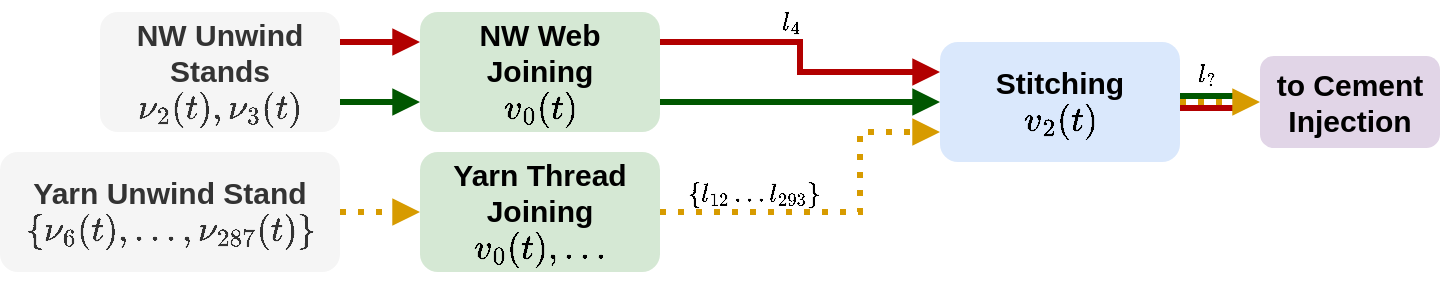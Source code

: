 <mxfile version="13.0.3" type="device" pages="4"><diagram id="JKKgPy_50I8xCxJ5_cCc" name="stitch"><mxGraphModel dx="719" dy="566" grid="1" gridSize="10" guides="1" tooltips="1" connect="1" arrows="1" fold="1" page="1" pageScale="1" pageWidth="1100" pageHeight="300" math="1" shadow="0"><root><mxCell id="w1l3fDcu_dDpE5I4-iQ_-0"/><mxCell id="w1l3fDcu_dDpE5I4-iQ_-1" parent="w1l3fDcu_dDpE5I4-iQ_-0"/><mxCell id="Tz-ZJ5rJv8kXLDb0r3Jy-0" value="" style="edgeStyle=orthogonalEdgeStyle;rounded=0;orthogonalLoop=1;jettySize=auto;html=1;endArrow=block;endFill=1;strokeColor=#B20000;strokeWidth=3;exitX=1;exitY=0.25;exitDx=0;exitDy=0;entryX=0;entryY=0.25;entryDx=0;entryDy=0;" parent="w1l3fDcu_dDpE5I4-iQ_-1" source="Tz-ZJ5rJv8kXLDb0r3Jy-2" target="Tz-ZJ5rJv8kXLDb0r3Jy-5" edge="1"><mxGeometry y="10" relative="1" as="geometry"><mxPoint as="offset"/></mxGeometry></mxCell><mxCell id="Tz-ZJ5rJv8kXLDb0r3Jy-1" style="edgeStyle=orthogonalEdgeStyle;rounded=0;orthogonalLoop=1;jettySize=auto;html=1;exitX=1;exitY=0.75;exitDx=0;exitDy=0;entryX=0;entryY=0.75;entryDx=0;entryDy=0;endArrow=block;endFill=1;strokeColor=#005700;strokeWidth=3;" parent="w1l3fDcu_dDpE5I4-iQ_-1" source="Tz-ZJ5rJv8kXLDb0r3Jy-2" target="Tz-ZJ5rJv8kXLDb0r3Jy-5" edge="1"><mxGeometry relative="1" as="geometry"/></mxCell><mxCell id="Tz-ZJ5rJv8kXLDb0r3Jy-2" value="&lt;b style=&quot;font-size: 15px&quot;&gt;NW Unwind Stands&lt;br&gt;&lt;/b&gt;\(\nu&lt;br&gt;_2(t),\nu_3(t)\)&lt;b style=&quot;font-size: 15px&quot;&gt;&lt;br&gt;&lt;/b&gt;" style="rounded=1;whiteSpace=wrap;html=1;fontSize=15;fillColor=#f5f5f5;strokeColor=none;fontColor=#333333;" parent="w1l3fDcu_dDpE5I4-iQ_-1" vertex="1"><mxGeometry x="190" y="85" width="120" height="60" as="geometry"/></mxCell><mxCell id="Tz-ZJ5rJv8kXLDb0r3Jy-5" value="&lt;b style=&quot;font-size: 15px&quot;&gt;NW Web Joining&lt;br&gt;&lt;/b&gt;&lt;span style=&quot;font-size: 15px&quot;&gt;\(v_0(t)\)&lt;br&gt;&lt;/span&gt;" style="rounded=1;whiteSpace=wrap;html=1;fontSize=15;fillColor=#d5e8d4;strokeColor=none;" parent="w1l3fDcu_dDpE5I4-iQ_-1" vertex="1"><mxGeometry x="350" y="85" width="120" height="60" as="geometry"/></mxCell><mxCell id="Tz-ZJ5rJv8kXLDb0r3Jy-6" value="" style="edgeStyle=orthogonalEdgeStyle;rounded=0;orthogonalLoop=1;jettySize=auto;elbow=vertical;html=1;endArrow=block;endFill=1;strokeColor=#B20000;strokeWidth=3;entryX=0;entryY=0.25;entryDx=0;entryDy=0;exitX=1;exitY=0.25;exitDx=0;exitDy=0;" parent="w1l3fDcu_dDpE5I4-iQ_-1" source="Tz-ZJ5rJv8kXLDb0r3Jy-5" target="Tz-ZJ5rJv8kXLDb0r3Jy-10" edge="1"><mxGeometry relative="1" as="geometry"><mxPoint x="530" y="100" as="sourcePoint"/></mxGeometry></mxCell><mxCell id="Tz-ZJ5rJv8kXLDb0r3Jy-7" value="\(l_4\)" style="edgeLabel;html=1;align=center;verticalAlign=middle;resizable=0;points=[];" parent="Tz-ZJ5rJv8kXLDb0r3Jy-6" vertex="1" connectable="0"><mxGeometry x="-0.356" y="-5" relative="1" as="geometry"><mxPoint x="14.29" y="-15" as="offset"/></mxGeometry></mxCell><mxCell id="Tz-ZJ5rJv8kXLDb0r3Jy-8" style="edgeStyle=orthogonalEdgeStyle;rounded=0;orthogonalLoop=1;jettySize=auto;html=1;exitX=1;exitY=0.75;exitDx=0;exitDy=0;entryX=0;entryY=0.5;entryDx=0;entryDy=0;endArrow=block;endFill=1;strokeColor=#005700;strokeWidth=3;" parent="w1l3fDcu_dDpE5I4-iQ_-1" source="Tz-ZJ5rJv8kXLDb0r3Jy-5" target="Tz-ZJ5rJv8kXLDb0r3Jy-10" edge="1"><mxGeometry relative="1" as="geometry"><Array as="points"/><mxPoint x="530" y="130" as="sourcePoint"/></mxGeometry></mxCell><mxCell id="Tz-ZJ5rJv8kXLDb0r3Jy-10" value="&lt;span style=&quot;font-size: 15px&quot;&gt;&lt;b&gt;Stitching&lt;br&gt;&lt;/b&gt;&lt;/span&gt;&lt;span style=&quot;font-size: 15px&quot;&gt;\(v_2(t)\)&lt;br&gt;&lt;/span&gt;" style="rounded=1;whiteSpace=wrap;html=1;fontSize=15;fillColor=#dae8fc;strokeColor=none;" parent="w1l3fDcu_dDpE5I4-iQ_-1" vertex="1"><mxGeometry x="610" y="100" width="120" height="60" as="geometry"/></mxCell><mxCell id="Tz-ZJ5rJv8kXLDb0r3Jy-11" value="\(\{l_{12}\dots l_{293}\}\)" style="edgeStyle=orthogonalEdgeStyle;rounded=0;orthogonalLoop=1;jettySize=auto;html=1;entryX=0;entryY=0.75;entryDx=0;entryDy=0;endArrow=block;endFill=1;strokeColor=#D79B00;strokeWidth=3;dashed=1;dashPattern=1 2;exitX=1;exitY=0.5;exitDx=0;exitDy=0;" parent="w1l3fDcu_dDpE5I4-iQ_-1" source="Tz-ZJ5rJv8kXLDb0r3Jy-14" target="Tz-ZJ5rJv8kXLDb0r3Jy-10" edge="1"><mxGeometry x="-0.478" y="9" relative="1" as="geometry"><Array as="points"><mxPoint x="570" y="185"/><mxPoint x="570" y="145"/></Array><mxPoint as="offset"/><mxPoint x="240" y="185" as="sourcePoint"/></mxGeometry></mxCell><mxCell id="Tz-ZJ5rJv8kXLDb0r3Jy-12" value="" style="edgeStyle=orthogonalEdgeStyle;rounded=0;orthogonalLoop=1;jettySize=auto;html=1;strokeWidth=3;endArrow=block;endFill=1;strokeColor=#D79B00;dashed=1;dashPattern=1 2;" parent="w1l3fDcu_dDpE5I4-iQ_-1" source="Tz-ZJ5rJv8kXLDb0r3Jy-13" target="Tz-ZJ5rJv8kXLDb0r3Jy-14" edge="1"><mxGeometry relative="1" as="geometry"/></mxCell><mxCell id="Tz-ZJ5rJv8kXLDb0r3Jy-13" value="&lt;b style=&quot;font-size: 15px&quot;&gt;Yarn Unwind Stand&lt;br&gt;&lt;/b&gt;\(\{\nu&lt;br&gt;_6(t),\dots,&lt;br&gt;\nu_{287}(t)\}\)&lt;b style=&quot;font-size: 15px&quot;&gt;&lt;br&gt;&lt;/b&gt;" style="rounded=1;whiteSpace=wrap;html=1;fontSize=15;fillColor=#f5f5f5;strokeColor=none;fontColor=#333333;" parent="w1l3fDcu_dDpE5I4-iQ_-1" vertex="1"><mxGeometry x="140" y="155" width="170" height="60" as="geometry"/></mxCell><mxCell id="Tz-ZJ5rJv8kXLDb0r3Jy-14" value="&lt;b style=&quot;font-size: 15px&quot;&gt;Yarn Thread Joining&lt;br&gt;&lt;/b&gt;&lt;span style=&quot;font-size: 15px&quot;&gt;\(v_0(t),\dots\)&lt;br&gt;&lt;/span&gt;" style="rounded=1;whiteSpace=wrap;html=1;fontSize=15;fillColor=#d5e8d4;strokeColor=none;" parent="w1l3fDcu_dDpE5I4-iQ_-1" vertex="1"><mxGeometry x="350" y="155" width="120" height="60" as="geometry"/></mxCell><mxCell id="Tz-ZJ5rJv8kXLDb0r3Jy-15" value="" style="group;rounded=1;glass=0;fillColor=none;gradientColor=#ffffff;" parent="w1l3fDcu_dDpE5I4-iQ_-1" vertex="1" connectable="0"><mxGeometry x="730" y="127" width="40" height="6" as="geometry"/></mxCell><mxCell id="Tz-ZJ5rJv8kXLDb0r3Jy-16" value="" style="endArrow=none;html=1;strokeColor=#005700;fillColor=#e51400;strokeWidth=3;" parent="Tz-ZJ5rJv8kXLDb0r3Jy-15" edge="1"><mxGeometry width="50" height="50" relative="1" as="geometry"><mxPoint as="sourcePoint"/><mxPoint x="30" as="targetPoint"/></mxGeometry></mxCell><mxCell id="Tz-ZJ5rJv8kXLDb0r3Jy-17" value="" style="endArrow=none;html=1;strokeColor=#B20000;fillColor=#008a00;strokeWidth=3;" parent="Tz-ZJ5rJv8kXLDb0r3Jy-15" edge="1"><mxGeometry width="50" height="50" relative="1" as="geometry"><mxPoint y="6" as="sourcePoint"/><mxPoint x="30" y="6" as="targetPoint"/></mxGeometry></mxCell><mxCell id="Tz-ZJ5rJv8kXLDb0r3Jy-18" value="\(l_?\)" style="endArrow=block;html=1;strokeColor=#d79b00;strokeWidth=3;endFill=1;fillColor=#ffe6cc;dashed=1;dashPattern=1 2;" parent="Tz-ZJ5rJv8kXLDb0r3Jy-15" edge="1"><mxGeometry x="-0.35" y="14" width="50" height="50" relative="1" as="geometry"><mxPoint y="3" as="sourcePoint"/><mxPoint x="40" y="3" as="targetPoint"/><mxPoint as="offset"/></mxGeometry></mxCell><mxCell id="QJAlsHK8XKYIMUlWQ9b4-0" value="&lt;b style=&quot;font-size: 15px&quot;&gt;to Cement Injection&lt;/b&gt;" style="rounded=1;whiteSpace=wrap;html=1;fillColor=#e1d5e7;strokeColor=none;fontSize=15;" parent="w1l3fDcu_dDpE5I4-iQ_-1" vertex="1"><mxGeometry x="770" y="107" width="90" height="46" as="geometry"/></mxCell></root></mxGraphModel></diagram><diagram id="wMBelZxtmnWiqFNLNkN6" name="inject_profile"><mxGraphModel dx="719" dy="566" grid="1" gridSize="10" guides="1" tooltips="1" connect="1" arrows="1" fold="1" page="1" pageScale="1" pageWidth="1500" pageHeight="300" math="1" shadow="0"><root><mxCell id="0"/><mxCell id="1" parent="0"/><mxCell id="MJzxs2Lfnzk4KN6aGnt_-4" value="" style="edgeStyle=orthogonalEdgeStyle;rounded=0;orthogonalLoop=1;jettySize=auto;html=1;endArrow=block;endFill=1;strokeColor=#404040;strokeWidth=3;" parent="1" source="w7BizY4V1s4jJk0RAYbF-1" target="MJzxs2Lfnzk4KN6aGnt_-3" edge="1"><mxGeometry relative="1" as="geometry"/></mxCell><mxCell id="w7BizY4V1s4jJk0RAYbF-1" value="&lt;span style=&quot;font-size: 15px&quot;&gt;&lt;b&gt;Powder Silo Filling&lt;/b&gt;&lt;br&gt;\(p_0(t)\)&lt;br&gt;&lt;/span&gt;" style="rounded=1;whiteSpace=wrap;html=1;fontSize=15;fillColor=#d5e8d4;strokeColor=none;" parent="1" vertex="1"><mxGeometry x="39" y="75" width="120" height="60" as="geometry"/></mxCell><mxCell id="MJzxs2Lfnzk4KN6aGnt_-7" value="\(l_?\)" style="edgeStyle=orthogonalEdgeStyle;rounded=0;orthogonalLoop=1;jettySize=auto;html=1;endArrow=block;endFill=1;strokeColor=#404040;strokeWidth=3;" parent="1" source="MJzxs2Lfnzk4KN6aGnt_-3" target="MJzxs2Lfnzk4KN6aGnt_-6" edge="1"><mxGeometry y="10" relative="1" as="geometry"><mxPoint as="offset"/></mxGeometry></mxCell><mxCell id="MJzxs2Lfnzk4KN6aGnt_-3" value="&lt;span style=&quot;font-size: 15px&quot;&gt;&lt;b&gt;Powder Silo&lt;br&gt;&lt;/b&gt;&lt;/span&gt;&lt;span style=&quot;font-size: 15px&quot;&gt;\(\nu_3(t)\)&lt;br&gt;&lt;/span&gt;" style="rounded=1;whiteSpace=wrap;html=1;fontSize=15;fillColor=#f5f5f5;strokeColor=none;fontColor=#333333;glass=0;" parent="1" vertex="1"><mxGeometry x="199" y="75" width="120" height="60" as="geometry"/></mxCell><mxCell id="MJzxs2Lfnzk4KN6aGnt_-9" value="\(l_?\)" style="edgeStyle=orthogonalEdgeStyle;rounded=0;orthogonalLoop=1;jettySize=auto;html=1;exitX=1;exitY=0.5;exitDx=0;exitDy=0;entryX=0;entryY=0.25;entryDx=0;entryDy=0;endArrow=block;endFill=1;strokeColor=#404040;strokeWidth=3;" parent="1" source="MJzxs2Lfnzk4KN6aGnt_-6" target="MJzxs2Lfnzk4KN6aGnt_-19" edge="1"><mxGeometry x="-0.111" y="10" relative="1" as="geometry"><mxPoint x="569" y="90" as="targetPoint"/><mxPoint as="offset"/></mxGeometry></mxCell><mxCell id="MJzxs2Lfnzk4KN6aGnt_-6" value="&lt;span style=&quot;font-size: 15px&quot;&gt;&lt;b&gt;Powder Pressure Vessel&lt;br&gt;&lt;/b&gt;&lt;/span&gt;&lt;span style=&quot;font-size: 15px&quot;&gt;\(\nu_3(t)\)&lt;br&gt;&lt;/span&gt;" style="rounded=1;whiteSpace=wrap;html=1;fontSize=15;fillColor=#f5f5f5;strokeColor=none;fontColor=#333333;glass=0;" parent="1" vertex="1"><mxGeometry x="359" y="75" width="120" height="60" as="geometry"/></mxCell><mxCell id="MJzxs2Lfnzk4KN6aGnt_-20" value="" style="group;rounded=1;glass=0;fillColor=none;gradientColor=#ffffff;" parent="1" vertex="1" connectable="0"><mxGeometry x="659" y="117" width="60" height="6" as="geometry"/></mxCell><mxCell id="MJzxs2Lfnzk4KN6aGnt_-21" value="" style="endArrow=none;html=1;strokeWidth=3;strokeColor=#404040;" parent="MJzxs2Lfnzk4KN6aGnt_-20" edge="1"><mxGeometry width="50" height="50" relative="1" as="geometry"><mxPoint y="3" as="sourcePoint"/><mxPoint x="53.01" y="3" as="targetPoint"/></mxGeometry></mxCell><mxCell id="MJzxs2Lfnzk4KN6aGnt_-22" value="" style="endArrow=none;html=1;strokeColor=#005700;fillColor=#e51400;strokeWidth=3;" parent="MJzxs2Lfnzk4KN6aGnt_-20" edge="1"><mxGeometry width="50" height="50" relative="1" as="geometry"><mxPoint x="1.165" as="sourcePoint"/><mxPoint x="50" as="targetPoint"/></mxGeometry></mxCell><mxCell id="MJzxs2Lfnzk4KN6aGnt_-23" value="" style="endArrow=none;html=1;strokeColor=#B20000;fillColor=#008a00;strokeWidth=3;" parent="MJzxs2Lfnzk4KN6aGnt_-20" edge="1"><mxGeometry width="50" height="50" relative="1" as="geometry"><mxPoint x="1.165" y="6" as="sourcePoint"/><mxPoint x="50" y="6" as="targetPoint"/></mxGeometry></mxCell><mxCell id="MJzxs2Lfnzk4KN6aGnt_-24" value="\(l_?\)" style="endArrow=block;html=1;strokeColor=#d79b00;strokeWidth=3;endFill=1;fillColor=#ffe6cc;dashed=1;dashPattern=1 2;" parent="MJzxs2Lfnzk4KN6aGnt_-20" edge="1"><mxGeometry x="-0.03" y="13" width="50" height="50" relative="1" as="geometry"><mxPoint x="1.748" y="3" as="sourcePoint"/><mxPoint x="60" y="3" as="targetPoint"/><mxPoint as="offset"/></mxGeometry></mxCell><mxCell id="MJzxs2Lfnzk4KN6aGnt_-19" value="&lt;span style=&quot;font-size: 15px&quot;&gt;&lt;b&gt;Cement Injection&lt;/b&gt;&lt;br&gt;\(v_?(t)\)&lt;br&gt;&lt;/span&gt;" style="rounded=1;whiteSpace=wrap;html=1;fillColor=#e1d5e7;strokeColor=none;fontSize=15;glass=0;" parent="1" vertex="1"><mxGeometry x="549" y="90" width="120" height="60" as="geometry"/></mxCell><mxCell id="MJzxs2Lfnzk4KN6aGnt_-25" value="&lt;span style=&quot;font-size: 15px&quot;&gt;&lt;b&gt;to Profile Measurement&lt;/b&gt;&lt;br&gt;&lt;/span&gt;" style="rounded=1;whiteSpace=wrap;html=1;fontSize=15;fillColor=#d5e8d4;strokeColor=none;glass=0;" parent="1" vertex="1"><mxGeometry x="719" y="100" width="111" height="40" as="geometry"/></mxCell><mxCell id="yoRyks4r6f-4f_jc2xht-2" value="" style="group;rounded=1;glass=0;strokeColor=none;fillColor=none;gradientColor=none;" parent="1" vertex="1" connectable="0"><mxGeometry x="500" y="132" width="49" height="6" as="geometry"/></mxCell><mxCell id="yoRyks4r6f-4f_jc2xht-3" value="" style="endArrow=none;html=1;strokeColor=#005700;fillColor=#e51400;strokeWidth=3;rounded=0;edgeStyle=orthogonalEdgeStyle;" parent="yoRyks4r6f-4f_jc2xht-2" edge="1"><mxGeometry width="50" height="50" relative="1" as="geometry"><mxPoint x="-20" y="45" as="sourcePoint"/><mxPoint x="40" as="targetPoint"/><Array as="points"><mxPoint x="-20" y="45"/><mxPoint x="17" y="45"/><mxPoint x="17"/></Array></mxGeometry></mxCell><mxCell id="yoRyks4r6f-4f_jc2xht-4" value="" style="endArrow=none;html=1;strokeColor=#B20000;fillColor=#008a00;strokeWidth=3;rounded=0;edgeStyle=orthogonalEdgeStyle;" parent="yoRyks4r6f-4f_jc2xht-2" edge="1"><mxGeometry width="50" height="50" relative="1" as="geometry"><mxPoint x="-20" y="51" as="sourcePoint"/><mxPoint x="40" y="6" as="targetPoint"/><Array as="points"><mxPoint x="-20" y="51"/><mxPoint x="23" y="51"/><mxPoint x="23" y="6"/></Array></mxGeometry></mxCell><mxCell id="yoRyks4r6f-4f_jc2xht-5" value="" style="endArrow=block;html=1;strokeColor=#d79b00;strokeWidth=3;endFill=1;fillColor=#ffe6cc;dashed=1;dashPattern=1 2;startArrow=none;startFill=0;edgeStyle=orthogonalEdgeStyle;rounded=0;" parent="yoRyks4r6f-4f_jc2xht-2" edge="1"><mxGeometry width="50" height="50" relative="1" as="geometry"><mxPoint x="-20" y="48" as="sourcePoint"/><mxPoint x="49" y="3" as="targetPoint"/><Array as="points"><mxPoint x="20" y="48"/><mxPoint x="20" y="3"/></Array></mxGeometry></mxCell><mxCell id="auGdn2g4cNqydlVKq1-I-1" value="&lt;span style=&quot;font-size: 15px&quot;&gt;&lt;b&gt;from&lt;br&gt;Stitching&lt;/b&gt;&lt;br&gt;&lt;/span&gt;" style="rounded=1;whiteSpace=wrap;html=1;fontSize=15;fillColor=#dae8fc;strokeColor=none;" parent="1" vertex="1"><mxGeometry x="400" y="160" width="80" height="40" as="geometry"/></mxCell></root></mxGraphModel></diagram><diagram id="Y3f6xJqV7iTPbuo54KOe" name="inspect"><mxGraphModel dx="719" dy="566" grid="1" gridSize="10" guides="1" tooltips="1" connect="1" arrows="1" fold="1" page="1" pageScale="1" pageWidth="1100" pageHeight="300" math="1" shadow="0"><root><mxCell id="vgQ5d3wI_0QGV-MMp8CP-0"/><mxCell id="vgQ5d3wI_0QGV-MMp8CP-1" parent="vgQ5d3wI_0QGV-MMp8CP-0"/><mxCell id="0bPRZ6IQDgo_iH5Azdmj-0" value="" style="group;rounded=1;glass=0;fillColor=none;gradientColor=#ffffff;" parent="vgQ5d3wI_0QGV-MMp8CP-1" vertex="1" connectable="0"><mxGeometry x="661" y="98" width="61" height="6" as="geometry"/></mxCell><mxCell id="0bPRZ6IQDgo_iH5Azdmj-1" value="" style="endArrow=none;html=1;strokeWidth=3;strokeColor=#404040;" parent="0bPRZ6IQDgo_iH5Azdmj-0" edge="1"><mxGeometry width="50" height="50" relative="1" as="geometry"><mxPoint x="1.184" y="3" as="sourcePoint"/><mxPoint x="53.893" y="3" as="targetPoint"/></mxGeometry></mxCell><mxCell id="0bPRZ6IQDgo_iH5Azdmj-2" value="" style="endArrow=none;html=1;strokeColor=#005700;fillColor=#e51400;strokeWidth=3;" parent="0bPRZ6IQDgo_iH5Azdmj-0" edge="1"><mxGeometry x="0.231" y="-13" width="50" height="50" relative="1" as="geometry"><mxPoint x="1.184" as="sourcePoint"/><mxPoint x="48.021" as="targetPoint"/><mxPoint as="offset"/></mxGeometry></mxCell><mxCell id="0bPRZ6IQDgo_iH5Azdmj-3" value="" style="endArrow=none;html=1;strokeColor=#B20000;fillColor=#008a00;strokeWidth=3;" parent="0bPRZ6IQDgo_iH5Azdmj-0" edge="1"><mxGeometry width="50" height="50" relative="1" as="geometry"><mxPoint x="1.184" y="6" as="sourcePoint"/><mxPoint x="48.021" y="6" as="targetPoint"/></mxGeometry></mxCell><mxCell id="0bPRZ6IQDgo_iH5Azdmj-4" value="\(l_?\)" style="endArrow=block;html=1;strokeColor=#d79b00;strokeWidth=3;endFill=1;fillColor=#ffe6cc;dashed=1;dashPattern=1 2;" parent="0bPRZ6IQDgo_iH5Azdmj-0" edge="1"><mxGeometry x="-0.047" y="14" width="50" height="50" relative="1" as="geometry"><mxPoint x="1.777" y="3" as="sourcePoint"/><mxPoint x="61" y="3" as="targetPoint"/><mxPoint as="offset"/></mxGeometry></mxCell><mxCell id="0bPRZ6IQDgo_iH5Azdmj-5" value="" style="group;rounded=1;glass=0;strokeColor=none;fillColor=none;gradientColor=none;rotation=90;" parent="vgQ5d3wI_0QGV-MMp8CP-1" vertex="1" connectable="0"><mxGeometry x="425" y="137" width="50.5" height="6" as="geometry"/></mxCell><mxCell id="0bPRZ6IQDgo_iH5Azdmj-6" value="" style="endArrow=none;html=1;strokeWidth=3;strokeColor=#404040;" parent="0bPRZ6IQDgo_iH5Azdmj-5" edge="1"><mxGeometry width="50" height="50" relative="1" as="geometry"><mxPoint x="25" y="-20" as="sourcePoint"/><mxPoint x="25" y="24" as="targetPoint"/></mxGeometry></mxCell><mxCell id="0bPRZ6IQDgo_iH5Azdmj-7" value="No" style="endArrow=none;html=1;strokeColor=#005700;fillColor=#e51400;strokeWidth=3;" parent="0bPRZ6IQDgo_iH5Azdmj-5" edge="1"><mxGeometry x="0.263" y="11" width="50" height="50" relative="1" as="geometry"><mxPoint x="28" y="-20" as="sourcePoint"/><mxPoint x="28" y="18" as="targetPoint"/><mxPoint as="offset"/></mxGeometry></mxCell><mxCell id="0bPRZ6IQDgo_iH5Azdmj-8" value="" style="endArrow=none;html=1;strokeColor=#B20000;fillColor=#008a00;strokeWidth=3;" parent="0bPRZ6IQDgo_iH5Azdmj-5" edge="1"><mxGeometry width="50" height="50" relative="1" as="geometry"><mxPoint x="22" y="-20" as="sourcePoint"/><mxPoint x="22" y="18" as="targetPoint"/></mxGeometry></mxCell><mxCell id="0bPRZ6IQDgo_iH5Azdmj-9" value="" style="endArrow=block;html=1;strokeColor=#d79b00;strokeWidth=3;endFill=1;fillColor=#ffe6cc;dashed=1;dashPattern=1 2;" parent="0bPRZ6IQDgo_iH5Azdmj-5" edge="1"><mxGeometry width="50" height="50" relative="1" as="geometry"><mxPoint x="25" y="-20" as="sourcePoint"/><mxPoint x="25" y="31" as="targetPoint"/></mxGeometry></mxCell><mxCell id="0bPRZ6IQDgo_iH5Azdmj-10" value="" style="group;rounded=1;glass=0;fillColor=none;gradientColor=#ffffff;" parent="vgQ5d3wI_0QGV-MMp8CP-1" vertex="1" connectable="0"><mxGeometry x="491" y="98" width="61" height="6" as="geometry"/></mxCell><mxCell id="0bPRZ6IQDgo_iH5Azdmj-11" value="" style="endArrow=none;html=1;strokeWidth=3;strokeColor=#404040;" parent="0bPRZ6IQDgo_iH5Azdmj-10" edge="1"><mxGeometry width="50" height="50" relative="1" as="geometry"><mxPoint x="1.184" y="3" as="sourcePoint"/><mxPoint x="53.893" y="3" as="targetPoint"/></mxGeometry></mxCell><mxCell id="0bPRZ6IQDgo_iH5Azdmj-12" value="Yes" style="endArrow=none;html=1;strokeColor=#005700;fillColor=#e51400;strokeWidth=3;" parent="0bPRZ6IQDgo_iH5Azdmj-10" edge="1"><mxGeometry x="0.102" y="-14" width="50" height="50" relative="1" as="geometry"><mxPoint x="1.184" as="sourcePoint"/><mxPoint x="48.021" as="targetPoint"/><mxPoint as="offset"/></mxGeometry></mxCell><mxCell id="0bPRZ6IQDgo_iH5Azdmj-13" value="" style="endArrow=none;html=1;strokeColor=#B20000;fillColor=#008a00;strokeWidth=3;" parent="0bPRZ6IQDgo_iH5Azdmj-10" edge="1"><mxGeometry width="50" height="50" relative="1" as="geometry"><mxPoint x="1.184" y="6" as="sourcePoint"/><mxPoint x="48.021" y="6" as="targetPoint"/></mxGeometry></mxCell><mxCell id="0bPRZ6IQDgo_iH5Azdmj-14" value="\(l_?\)" style="endArrow=block;html=1;strokeColor=#d79b00;strokeWidth=3;endFill=1;fillColor=#ffe6cc;dashed=1;dashPattern=1 2;" parent="0bPRZ6IQDgo_iH5Azdmj-10" edge="1"><mxGeometry x="-0.216" y="13" width="50" height="50" relative="1" as="geometry"><mxPoint x="1.777" y="3" as="sourcePoint"/><mxPoint x="61" y="3" as="targetPoint"/><mxPoint as="offset"/></mxGeometry></mxCell><mxCell id="0bPRZ6IQDgo_iH5Azdmj-15" value="" style="group;rounded=1;glass=0;fillColor=none;gradientColor=#ffffff;" parent="vgQ5d3wI_0QGV-MMp8CP-1" vertex="1" connectable="0"><mxGeometry x="160" y="98" width="60" height="6" as="geometry"/></mxCell><mxCell id="0bPRZ6IQDgo_iH5Azdmj-16" value="" style="endArrow=none;html=1;strokeWidth=3;strokeColor=#404040;" parent="0bPRZ6IQDgo_iH5Azdmj-15" edge="1"><mxGeometry width="50" height="50" relative="1" as="geometry"><mxPoint y="3" as="sourcePoint"/><mxPoint x="53.01" y="3" as="targetPoint"/></mxGeometry></mxCell><mxCell id="0bPRZ6IQDgo_iH5Azdmj-17" value="" style="endArrow=none;html=1;strokeColor=#005700;fillColor=#e51400;strokeWidth=3;" parent="0bPRZ6IQDgo_iH5Azdmj-15" edge="1"><mxGeometry width="50" height="50" relative="1" as="geometry"><mxPoint x="1.165" as="sourcePoint"/><mxPoint x="50" as="targetPoint"/></mxGeometry></mxCell><mxCell id="0bPRZ6IQDgo_iH5Azdmj-18" value="" style="endArrow=none;html=1;strokeColor=#B20000;fillColor=#008a00;strokeWidth=3;" parent="0bPRZ6IQDgo_iH5Azdmj-15" edge="1"><mxGeometry width="50" height="50" relative="1" as="geometry"><mxPoint x="1.165" y="6" as="sourcePoint"/><mxPoint x="50" y="6" as="targetPoint"/></mxGeometry></mxCell><mxCell id="0bPRZ6IQDgo_iH5Azdmj-19" value="\(l_?\)" style="endArrow=block;html=1;strokeColor=#d79b00;strokeWidth=3;endFill=1;fillColor=#ffe6cc;dashed=1;dashPattern=1 2;" parent="0bPRZ6IQDgo_iH5Azdmj-15" edge="1"><mxGeometry x="-0.03" y="13" width="50" height="50" relative="1" as="geometry"><mxPoint x="1.748" y="3" as="sourcePoint"/><mxPoint x="60" y="3" as="targetPoint"/><mxPoint as="offset"/></mxGeometry></mxCell><mxCell id="0bPRZ6IQDgo_iH5Azdmj-20" value="" style="group;rounded=1;glass=0;fillColor=none;gradientColor=#ffffff;" parent="vgQ5d3wI_0QGV-MMp8CP-1" vertex="1" connectable="0"><mxGeometry x="291" y="98" width="104" height="6" as="geometry"/></mxCell><mxCell id="0bPRZ6IQDgo_iH5Azdmj-21" value="" style="endArrow=none;html=1;strokeWidth=3;strokeColor=#404040;" parent="0bPRZ6IQDgo_iH5Azdmj-20" edge="1"><mxGeometry width="50" height="50" relative="1" as="geometry"><mxPoint y="3" as="sourcePoint"/><mxPoint x="91.883" y="3" as="targetPoint"/></mxGeometry></mxCell><mxCell id="0bPRZ6IQDgo_iH5Azdmj-22" value="" style="endArrow=none;html=1;strokeColor=#005700;fillColor=#e51400;strokeWidth=3;" parent="0bPRZ6IQDgo_iH5Azdmj-20" edge="1"><mxGeometry width="50" height="50" relative="1" as="geometry"><mxPoint x="2.019" as="sourcePoint"/><mxPoint x="92.893" as="targetPoint"/></mxGeometry></mxCell><mxCell id="0bPRZ6IQDgo_iH5Azdmj-23" value="" style="endArrow=none;html=1;strokeColor=#B20000;fillColor=#008a00;strokeWidth=3;" parent="0bPRZ6IQDgo_iH5Azdmj-20" edge="1"><mxGeometry width="50" height="50" relative="1" as="geometry"><mxPoint x="2.019" y="6" as="sourcePoint"/><mxPoint x="92.893" y="6" as="targetPoint"/></mxGeometry></mxCell><mxCell id="0bPRZ6IQDgo_iH5Azdmj-24" value="\(l_?\)" style="endArrow=block;html=1;strokeColor=#d79b00;strokeWidth=3;endFill=1;fillColor=#ffe6cc;dashed=1;dashPattern=1 2;" parent="0bPRZ6IQDgo_iH5Azdmj-20" edge="1"><mxGeometry x="0.4" y="15" width="50" height="50" relative="1" as="geometry"><mxPoint x="3.029" y="3" as="sourcePoint"/><mxPoint x="104" y="3" as="targetPoint"/><mxPoint as="offset"/></mxGeometry></mxCell><mxCell id="0bPRZ6IQDgo_iH5Azdmj-25" value="&lt;b style=&quot;font-size: 15px&quot;&gt;Profile Measurement&lt;br&gt;&lt;/b&gt;&lt;span style=&quot;font-size: 15px&quot;&gt;\(v_0(t)\)&lt;br&gt;&lt;/span&gt;" style="rounded=1;whiteSpace=wrap;html=1;fontSize=15;fillColor=#d5e8d4;strokeColor=none;glass=0;" parent="vgQ5d3wI_0QGV-MMp8CP-1" vertex="1"><mxGeometry x="220" y="71" width="120" height="60" as="geometry"/></mxCell><mxCell id="0bPRZ6IQDgo_iH5Azdmj-26" value="&lt;b&gt;Surface&lt;br&gt;Coating?&lt;/b&gt;" style="rhombus;whiteSpace=wrap;html=1;rounded=1;glass=0;fillColor=#b0e3e6;strokeColor=none;" parent="vgQ5d3wI_0QGV-MMp8CP-1" vertex="1"><mxGeometry x="390" y="71" width="120" height="60" as="geometry"/></mxCell><mxCell id="0bPRZ6IQDgo_iH5Azdmj-27" value="&lt;span style=&quot;font-size: 15px&quot;&gt;&lt;b&gt;Uncoated Rewind Stand&lt;br&gt;&lt;/b&gt;\(y(t)\)&lt;br&gt;&lt;/span&gt;" style="rounded=1;whiteSpace=wrap;html=1;fontSize=15;fillColor=#d5e8d4;strokeColor=none;glass=0;" parent="vgQ5d3wI_0QGV-MMp8CP-1" vertex="1"><mxGeometry x="390" y="168" width="120" height="60" as="geometry"/></mxCell><mxCell id="0bPRZ6IQDgo_iH5Azdmj-28" value="&lt;b style=&quot;font-size: 15px&quot;&gt;to Coating&lt;/b&gt;" style="rounded=1;whiteSpace=wrap;html=1;fillColor=#FFADAD;strokeColor=none;comic=0;shadow=0;fontSize=15;" parent="vgQ5d3wI_0QGV-MMp8CP-1" vertex="1"><mxGeometry x="722" y="81" width="89" height="40" as="geometry"/></mxCell><mxCell id="0bPRZ6IQDgo_iH5Azdmj-29" value="&lt;span style=&quot;font-size: 15px&quot;&gt;&lt;b&gt;Filled NW Accumulator&lt;br&gt;&lt;/b&gt;&lt;/span&gt;&lt;span style=&quot;font-size: 15px&quot;&gt;\(\nu_3(t)\)&lt;br&gt;&lt;/span&gt;" style="rounded=1;whiteSpace=wrap;html=1;fontSize=15;fillColor=#f5f5f5;strokeColor=none;fontColor=#333333;" parent="vgQ5d3wI_0QGV-MMp8CP-1" vertex="1"><mxGeometry x="552" y="71" width="120" height="60" as="geometry"/></mxCell><mxCell id="hRUotKha634UHRRknmEq-0" value="&lt;b style=&quot;font-size: 15px&quot;&gt;from Cement Injection&lt;/b&gt;" style="rounded=1;whiteSpace=wrap;html=1;fillColor=#e1d5e7;strokeColor=none;fontSize=15;" parent="vgQ5d3wI_0QGV-MMp8CP-1" vertex="1"><mxGeometry x="60" y="78" width="102" height="46" as="geometry"/></mxCell></root></mxGraphModel></diagram><diagram id="5L5NthLKh6d3KR_a2lFi" name="accum_coat"><mxGraphModel dx="719" dy="566" grid="1" gridSize="10" guides="1" tooltips="1" connect="1" arrows="1" fold="1" page="1" pageScale="1" pageWidth="1100" pageHeight="300" math="1" shadow="0"><root><mxCell id="HTX0Y7cUQWI6g105RLPq-0"/><mxCell id="HTX0Y7cUQWI6g105RLPq-1" style="" parent="HTX0Y7cUQWI6g105RLPq-0"/><mxCell id="O6lVlvTps9wmnihtvnmK-16" value="" style="group;rounded=1;glass=0;fillColor=none;gradientColor=#ffffff;" parent="HTX0Y7cUQWI6g105RLPq-1" vertex="1" connectable="0"><mxGeometry x="260" y="132" width="103" height="6" as="geometry"/></mxCell><mxCell id="O6lVlvTps9wmnihtvnmK-17" value="" style="endArrow=none;html=1;strokeWidth=3;strokeColor=#404040;" parent="O6lVlvTps9wmnihtvnmK-16" edge="1"><mxGeometry width="50" height="50" relative="1" as="geometry"><mxPoint y="3" as="sourcePoint"/><mxPoint x="91" y="3" as="targetPoint"/></mxGeometry></mxCell><mxCell id="O6lVlvTps9wmnihtvnmK-18" value="" style="endArrow=none;html=1;strokeColor=#005700;fillColor=#e51400;strokeWidth=3;" parent="O6lVlvTps9wmnihtvnmK-16" edge="1"><mxGeometry width="50" height="50" relative="1" as="geometry"><mxPoint x="2" as="sourcePoint"/><mxPoint x="92" as="targetPoint"/></mxGeometry></mxCell><mxCell id="O6lVlvTps9wmnihtvnmK-19" value="" style="endArrow=none;html=1;strokeColor=#B20000;fillColor=#008a00;strokeWidth=3;" parent="O6lVlvTps9wmnihtvnmK-16" edge="1"><mxGeometry width="50" height="50" relative="1" as="geometry"><mxPoint x="2" y="6" as="sourcePoint"/><mxPoint x="92" y="6" as="targetPoint"/></mxGeometry></mxCell><mxCell id="O6lVlvTps9wmnihtvnmK-20" value="\(l_?\)" style="endArrow=block;html=1;strokeColor=#d79b00;strokeWidth=3;endFill=1;fillColor=#ffe6cc;dashed=1;dashPattern=1 2;" parent="O6lVlvTps9wmnihtvnmK-16" edge="1"><mxGeometry x="0.4" y="15" width="50" height="50" relative="1" as="geometry"><mxPoint x="3" y="3" as="sourcePoint"/><mxPoint x="103" y="3" as="targetPoint"/><mxPoint as="offset"/></mxGeometry></mxCell><mxCell id="O6lVlvTps9wmnihtvnmK-22" style="edgeStyle=orthogonalEdgeStyle;rounded=0;orthogonalLoop=1;jettySize=auto;html=1;exitX=1;exitY=0.5;exitDx=0;exitDy=0;entryX=0;entryY=0.5;entryDx=0;entryDy=0;startArrow=none;startFill=0;endArrow=block;endFill=1;strokeColor=#006EAF;strokeWidth=3;" parent="HTX0Y7cUQWI6g105RLPq-1" source="O6lVlvTps9wmnihtvnmK-23" target="O6lVlvTps9wmnihtvnmK-25" edge="1"><mxGeometry relative="1" as="geometry"/></mxCell><mxCell id="O6lVlvTps9wmnihtvnmK-23" value="&lt;span style=&quot;font-size: 15px&quot;&gt;&lt;b&gt;Plastic Silo Filling&lt;/b&gt;&lt;br&gt;\(p_0(t)\)&lt;br&gt;&lt;/span&gt;" style="rounded=1;whiteSpace=wrap;html=1;fontSize=15;fillColor=#d5e8d4;strokeColor=none;" parent="HTX0Y7cUQWI6g105RLPq-1" vertex="1"><mxGeometry x="39" y="165" width="120" height="60" as="geometry"/></mxCell><mxCell id="O6lVlvTps9wmnihtvnmK-24" value="" style="edgeStyle=orthogonalEdgeStyle;rounded=0;orthogonalLoop=1;jettySize=auto;html=1;exitX=1;exitY=0.5;exitDx=0;exitDy=0;entryX=0;entryY=0.75;entryDx=0;entryDy=0;startArrow=none;startFill=0;endArrow=block;endFill=1;strokeColor=#006EAF;strokeWidth=3;" parent="HTX0Y7cUQWI6g105RLPq-1" source="O6lVlvTps9wmnihtvnmK-25" target="O6lVlvTps9wmnihtvnmK-33" edge="1"><mxGeometry x="1" y="495" relative="1" as="geometry"><Array as="points"><mxPoint x="334" y="195"/><mxPoint x="334" y="165"/></Array><mxPoint x="495" y="-495" as="offset"/></mxGeometry></mxCell><mxCell id="O6lVlvTps9wmnihtvnmK-25" value="&lt;span style=&quot;font-size: 15px&quot;&gt;&lt;b&gt;Plastic Silo&lt;br&gt;&lt;/b&gt;&lt;/span&gt;&lt;span style=&quot;font-size: 15px&quot;&gt;\(\nu_3(t)\)&lt;br&gt;&lt;/span&gt;" style="rounded=1;whiteSpace=wrap;html=1;fontSize=15;fillColor=#f5f5f5;strokeColor=none;fontColor=#333333;glass=0;" parent="HTX0Y7cUQWI6g105RLPq-1" vertex="1"><mxGeometry x="199" y="165" width="120" height="60" as="geometry"/></mxCell><mxCell id="O6lVlvTps9wmnihtvnmK-26" value="" style="group;rounded=1;glass=0;fillColor=none;gradientColor=none;" parent="HTX0Y7cUQWI6g105RLPq-1" vertex="1" connectable="0"><mxGeometry x="452" y="146" width="108" height="9" as="geometry"/></mxCell><mxCell id="O6lVlvTps9wmnihtvnmK-27" value="" style="endArrow=none;html=1;strokeColor=#005700;fillColor=#e51400;strokeWidth=3;" parent="O6lVlvTps9wmnihtvnmK-26" edge="1"><mxGeometry width="50" height="50" relative="1" as="geometry"><mxPoint x="3" y="3" as="sourcePoint"/><mxPoint x="93" y="3" as="targetPoint"/></mxGeometry></mxCell><mxCell id="O6lVlvTps9wmnihtvnmK-28" value="" style="endArrow=none;html=1;strokeWidth=3;fillColor=#1ba1e2;strokeColor=#006EAF;" parent="O6lVlvTps9wmnihtvnmK-26" edge="1"><mxGeometry width="50" height="50" relative="1" as="geometry"><mxPoint x="3" as="sourcePoint"/><mxPoint x="93" as="targetPoint"/></mxGeometry></mxCell><mxCell id="O6lVlvTps9wmnihtvnmK-29" value="" style="endArrow=none;html=1;strokeWidth=3;strokeColor=#404040;" parent="O6lVlvTps9wmnihtvnmK-26" edge="1"><mxGeometry width="50" height="50" relative="1" as="geometry"><mxPoint y="6" as="sourcePoint"/><mxPoint x="93" y="6" as="targetPoint"/></mxGeometry></mxCell><mxCell id="O6lVlvTps9wmnihtvnmK-30" value="" style="endArrow=none;html=1;strokeColor=#B20000;fillColor=#008a00;strokeWidth=3;" parent="O6lVlvTps9wmnihtvnmK-26" edge="1"><mxGeometry width="50" height="50" relative="1" as="geometry"><mxPoint x="3" y="9" as="sourcePoint"/><mxPoint x="93" y="9" as="targetPoint"/></mxGeometry></mxCell><mxCell id="O6lVlvTps9wmnihtvnmK-31" value="\(l_?\)" style="endArrow=none;html=1;strokeColor=#d79b00;strokeWidth=3;endFill=0;fillColor=#ffe6cc;dashed=1;dashPattern=1 2;" parent="O6lVlvTps9wmnihtvnmK-26" edge="1"><mxGeometry x="0.528" y="16" width="50" height="50" relative="1" as="geometry"><mxPoint x="3" y="6" as="sourcePoint"/><mxPoint x="92" y="6" as="targetPoint"/><mxPoint as="offset"/></mxGeometry></mxCell><mxCell id="O6lVlvTps9wmnihtvnmK-32" value="" style="endArrow=block;html=1;dashed=1;dashPattern=1 2;strokeColor=#d79b00;strokeWidth=5;endFill=1;fillColor=#ffe6cc;" parent="O6lVlvTps9wmnihtvnmK-26" edge="1"><mxGeometry width="50" height="50" relative="1" as="geometry"><mxPoint x="98" y="4.5" as="sourcePoint"/><mxPoint x="108" y="4.5" as="targetPoint"/></mxGeometry></mxCell><UserObject label="&lt;b&gt;Plastic Coating&lt;br&gt;\(v_?(t)\)&lt;br&gt;&lt;/b&gt;" id="O6lVlvTps9wmnihtvnmK-33"><mxCell style="rounded=1;whiteSpace=wrap;html=1;fillColor=#FFADAD;strokeColor=none;comic=0;shadow=0;fontSize=15;glass=0;" parent="HTX0Y7cUQWI6g105RLPq-1" vertex="1"><mxGeometry x="363" y="120" width="120" height="60" as="geometry"/></mxCell></UserObject><UserObject label="&lt;span style=&quot;font-size: 15px&quot;&gt;&lt;b&gt;from&lt;br&gt;Accumulator&lt;/b&gt;&lt;/span&gt;&lt;span style=&quot;font-size: 15px&quot;&gt;&lt;br&gt;&lt;/span&gt;" id="iEvouNxACabcW95qJ2Uy-0"><mxCell style="rounded=1;whiteSpace=wrap;html=1;fontSize=15;fillColor=#f5f5f5;strokeColor=none;fontColor=#333333;" parent="HTX0Y7cUQWI6g105RLPq-1" vertex="1"><mxGeometry x="209" y="112" width="100" height="44.5" as="geometry"/></mxCell></UserObject><mxCell id="97keb6IrdOOrFZpdk8rH-0" value="&lt;span style=&quot;font-size: 15px&quot;&gt;&lt;b&gt;Coated Rewind Stand&lt;br&gt;&lt;/b&gt;\(y(t)\)&lt;br&gt;&lt;/span&gt;" style="rounded=1;whiteSpace=wrap;html=1;fontSize=15;fillColor=#d5e8d4;strokeColor=none;glass=0;" parent="HTX0Y7cUQWI6g105RLPq-1" vertex="1"><mxGeometry x="560" y="120" width="120" height="60" as="geometry"/></mxCell><mxCell id="ESE0xcnG50OnDShUdrXQ-0" value="Untitled Layer" parent="HTX0Y7cUQWI6g105RLPq-0"/></root></mxGraphModel></diagram></mxfile>